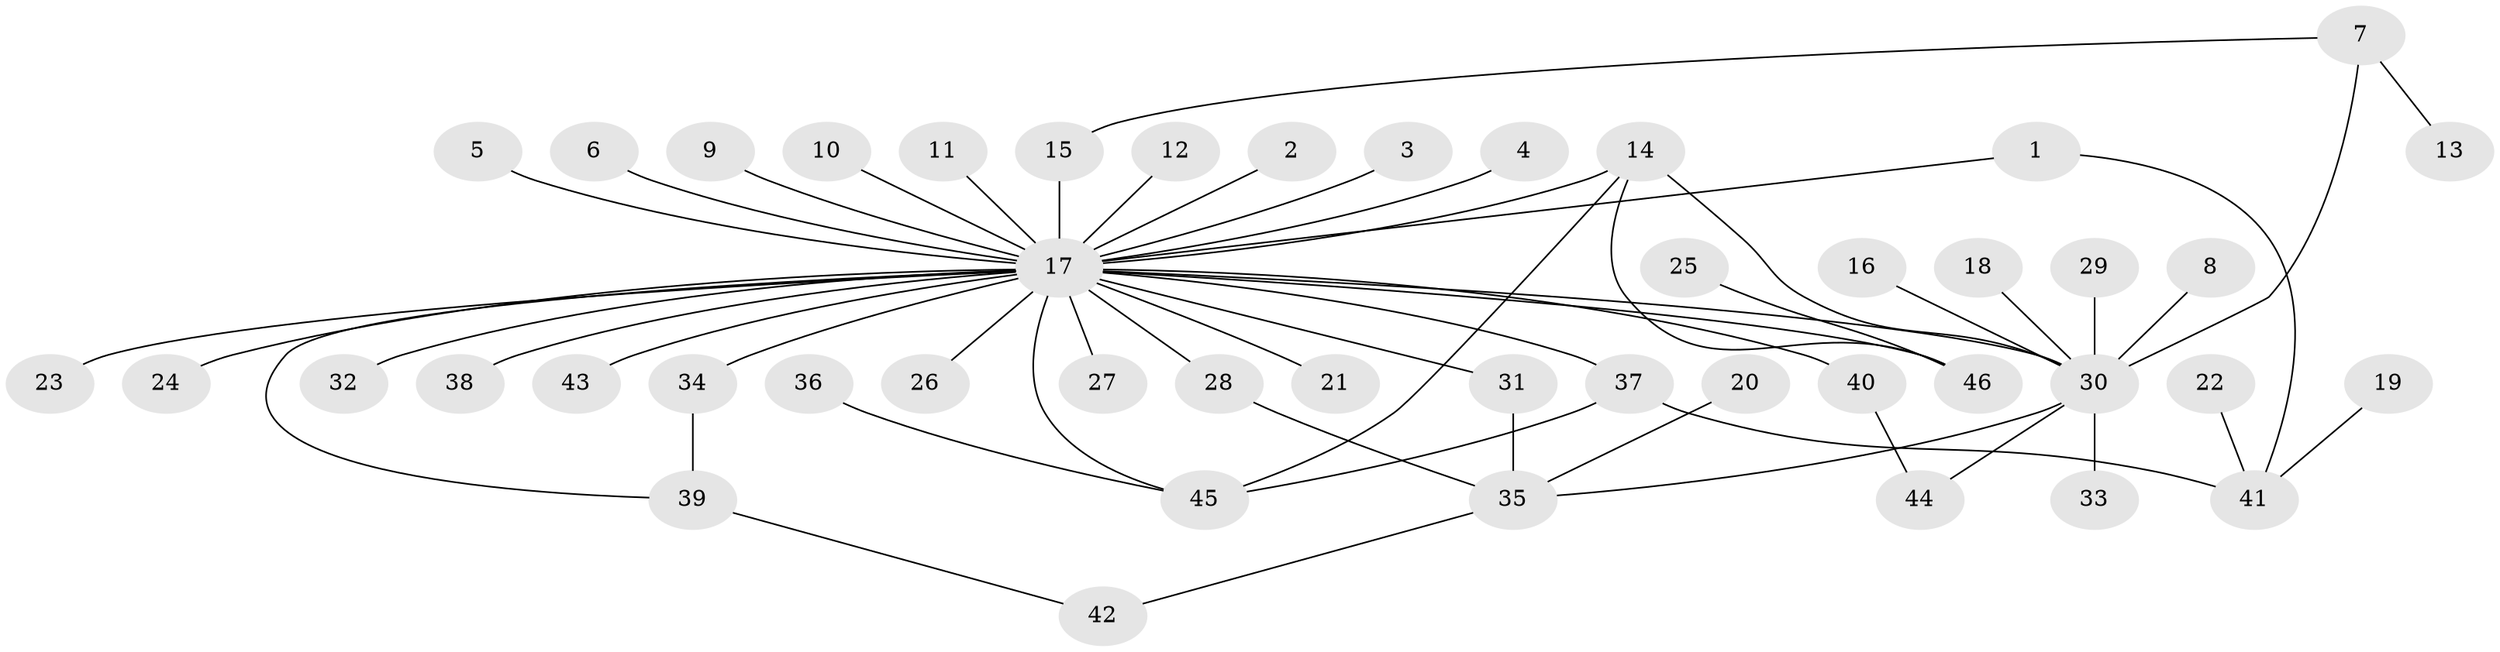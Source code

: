 // original degree distribution, {35: 0.010869565217391304, 2: 0.2391304347826087, 1: 0.5434782608695652, 3: 0.09782608695652174, 12: 0.010869565217391304, 4: 0.06521739130434782, 5: 0.010869565217391304, 6: 0.010869565217391304, 7: 0.010869565217391304}
// Generated by graph-tools (version 1.1) at 2025/01/03/09/25 03:01:53]
// undirected, 46 vertices, 56 edges
graph export_dot {
graph [start="1"]
  node [color=gray90,style=filled];
  1;
  2;
  3;
  4;
  5;
  6;
  7;
  8;
  9;
  10;
  11;
  12;
  13;
  14;
  15;
  16;
  17;
  18;
  19;
  20;
  21;
  22;
  23;
  24;
  25;
  26;
  27;
  28;
  29;
  30;
  31;
  32;
  33;
  34;
  35;
  36;
  37;
  38;
  39;
  40;
  41;
  42;
  43;
  44;
  45;
  46;
  1 -- 17 [weight=1.0];
  1 -- 41 [weight=1.0];
  2 -- 17 [weight=1.0];
  3 -- 17 [weight=1.0];
  4 -- 17 [weight=1.0];
  5 -- 17 [weight=1.0];
  6 -- 17 [weight=1.0];
  7 -- 13 [weight=1.0];
  7 -- 15 [weight=1.0];
  7 -- 30 [weight=1.0];
  8 -- 30 [weight=1.0];
  9 -- 17 [weight=1.0];
  10 -- 17 [weight=1.0];
  11 -- 17 [weight=1.0];
  12 -- 17 [weight=1.0];
  14 -- 17 [weight=1.0];
  14 -- 30 [weight=1.0];
  14 -- 45 [weight=1.0];
  14 -- 46 [weight=1.0];
  15 -- 17 [weight=1.0];
  16 -- 30 [weight=1.0];
  17 -- 21 [weight=1.0];
  17 -- 23 [weight=1.0];
  17 -- 24 [weight=1.0];
  17 -- 26 [weight=2.0];
  17 -- 27 [weight=1.0];
  17 -- 28 [weight=1.0];
  17 -- 30 [weight=1.0];
  17 -- 31 [weight=1.0];
  17 -- 32 [weight=1.0];
  17 -- 34 [weight=1.0];
  17 -- 37 [weight=2.0];
  17 -- 38 [weight=1.0];
  17 -- 39 [weight=1.0];
  17 -- 40 [weight=1.0];
  17 -- 43 [weight=1.0];
  17 -- 45 [weight=1.0];
  17 -- 46 [weight=1.0];
  18 -- 30 [weight=1.0];
  19 -- 41 [weight=1.0];
  20 -- 35 [weight=1.0];
  22 -- 41 [weight=1.0];
  25 -- 46 [weight=1.0];
  28 -- 35 [weight=1.0];
  29 -- 30 [weight=1.0];
  30 -- 33 [weight=1.0];
  30 -- 35 [weight=1.0];
  30 -- 44 [weight=1.0];
  31 -- 35 [weight=1.0];
  34 -- 39 [weight=1.0];
  35 -- 42 [weight=1.0];
  36 -- 45 [weight=1.0];
  37 -- 41 [weight=1.0];
  37 -- 45 [weight=1.0];
  39 -- 42 [weight=1.0];
  40 -- 44 [weight=1.0];
}

